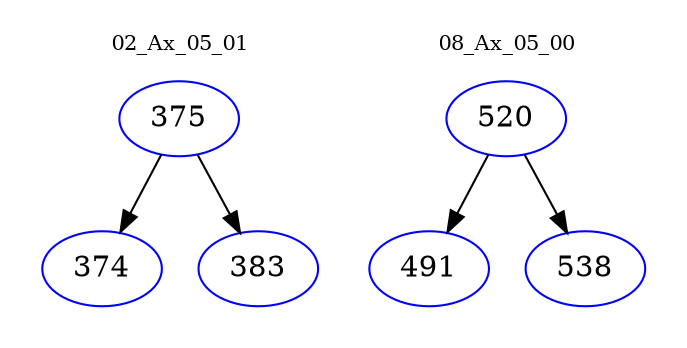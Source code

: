 digraph{
subgraph cluster_0 {
color = white
label = "02_Ax_05_01";
fontsize=10;
T0_375 [label="375", color="blue"]
T0_375 -> T0_374 [color="black"]
T0_374 [label="374", color="blue"]
T0_375 -> T0_383 [color="black"]
T0_383 [label="383", color="blue"]
}
subgraph cluster_1 {
color = white
label = "08_Ax_05_00";
fontsize=10;
T1_520 [label="520", color="blue"]
T1_520 -> T1_491 [color="black"]
T1_491 [label="491", color="blue"]
T1_520 -> T1_538 [color="black"]
T1_538 [label="538", color="blue"]
}
}
